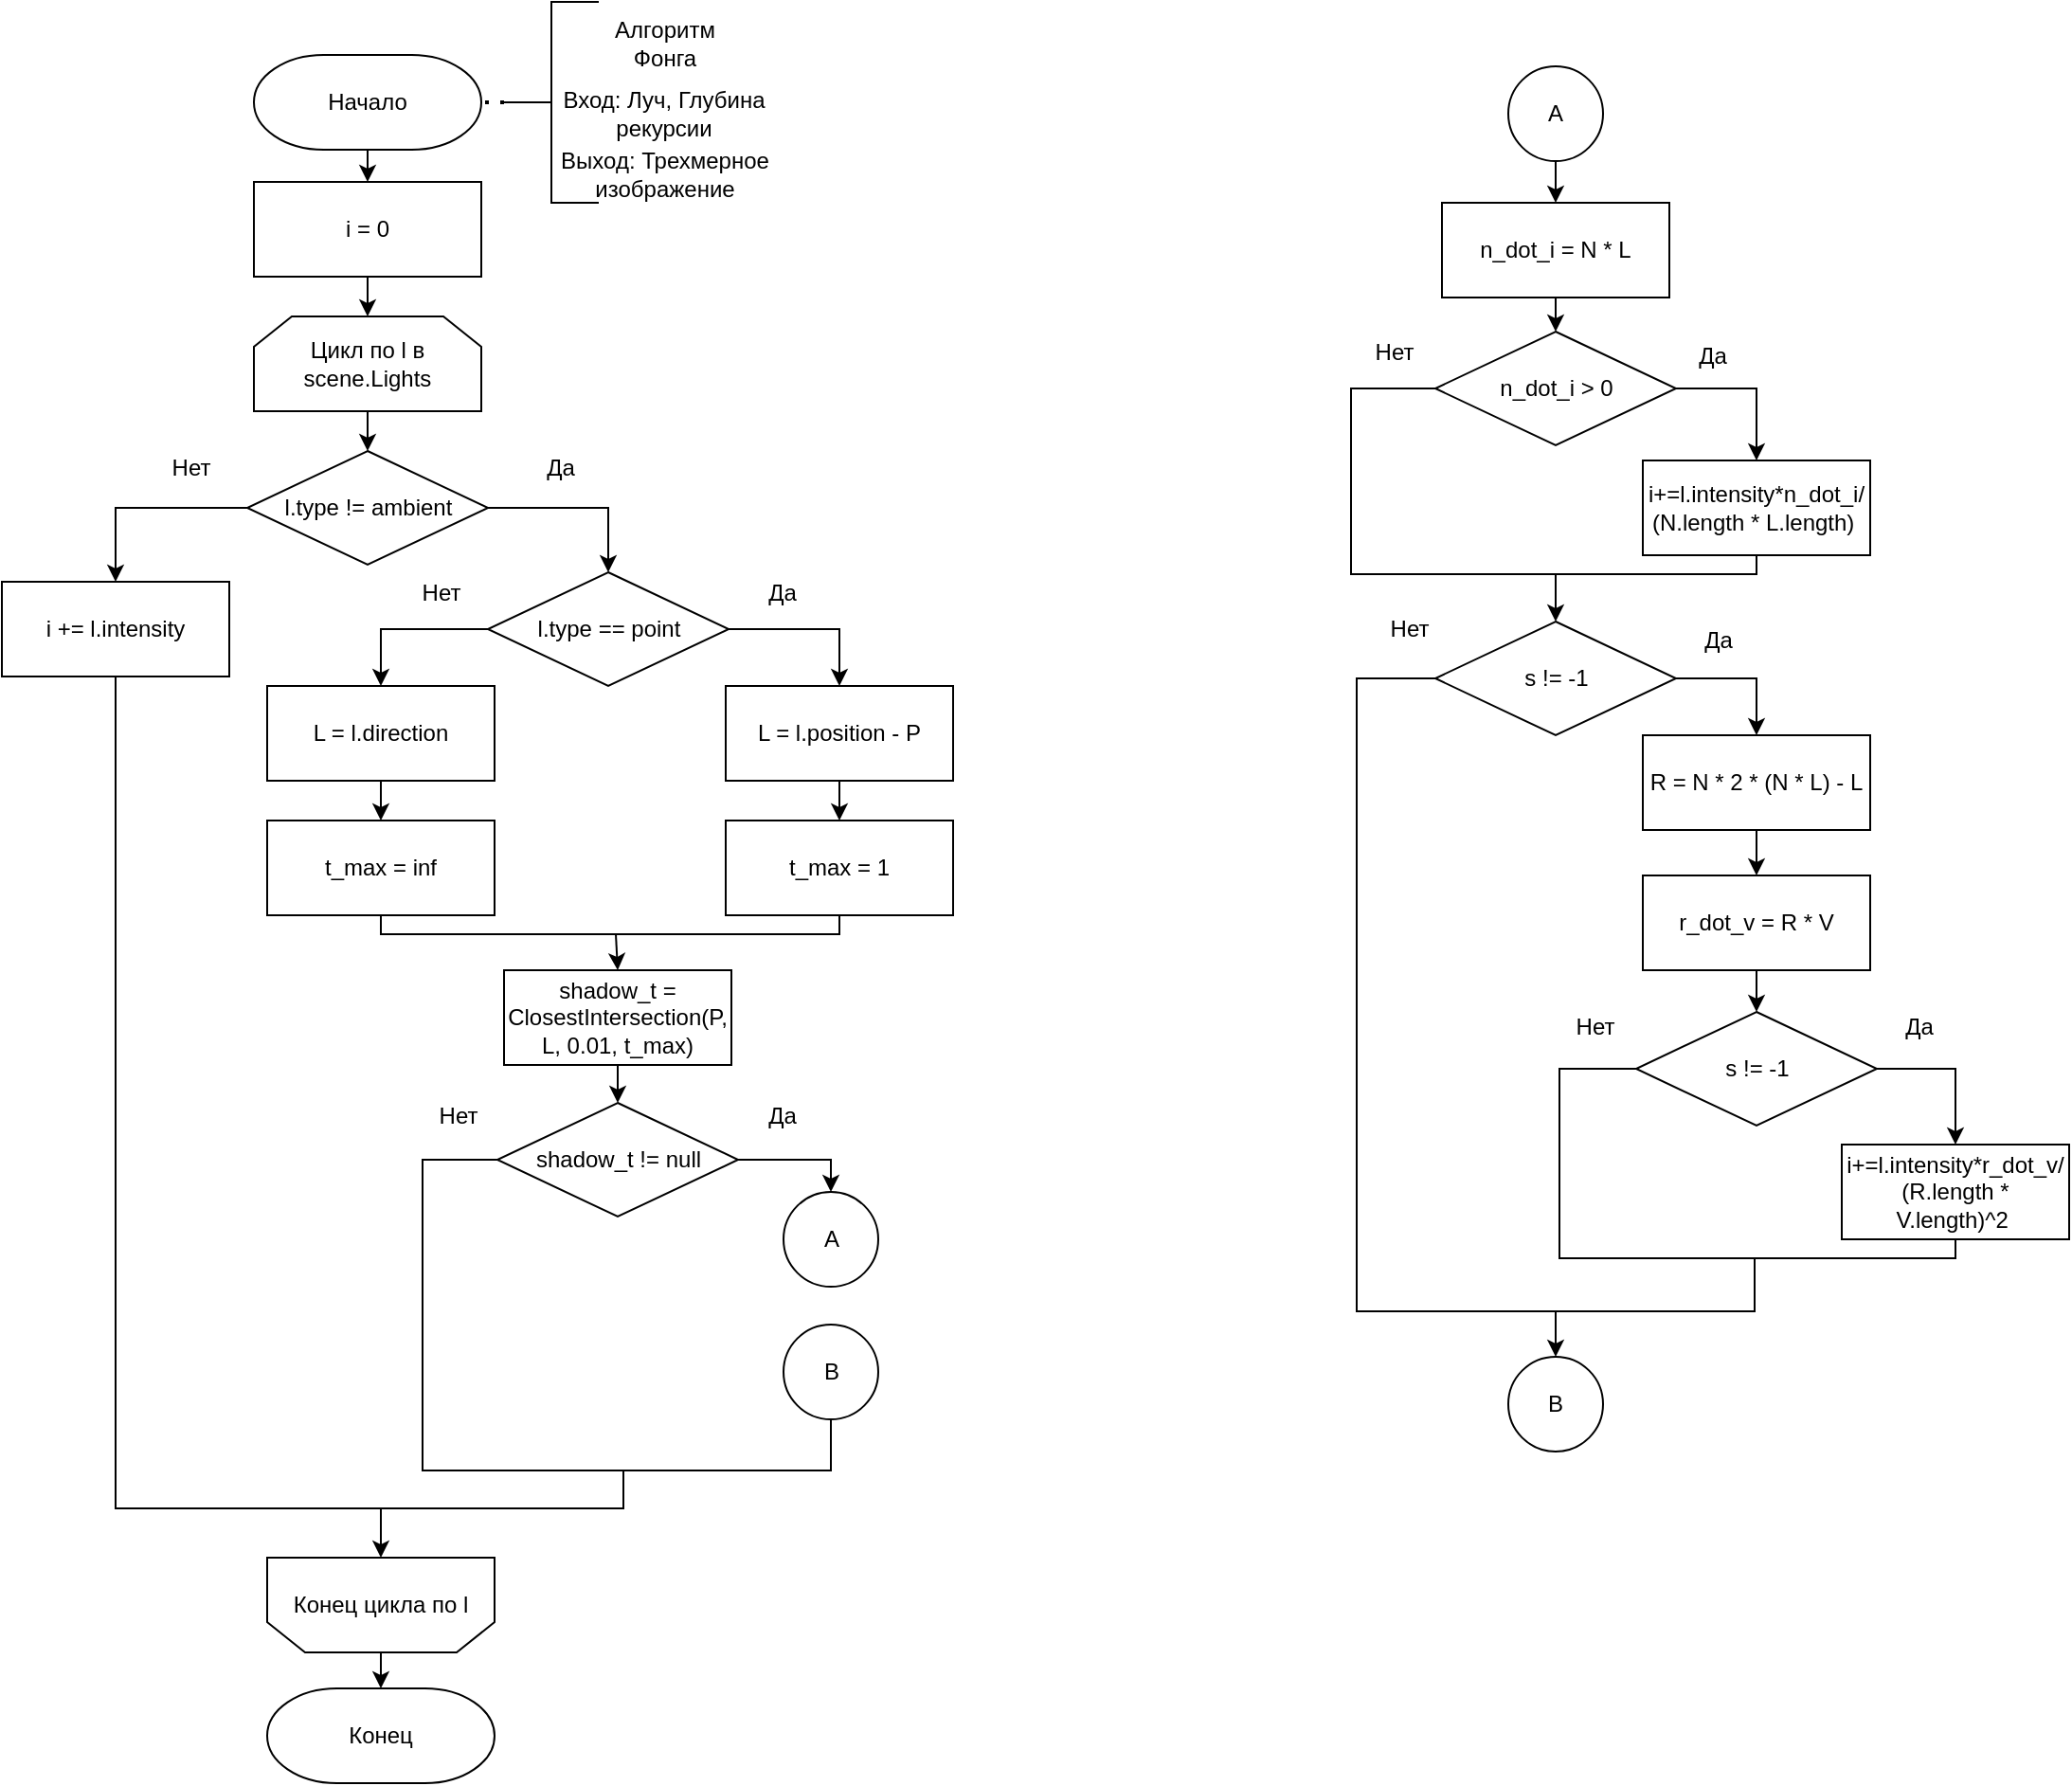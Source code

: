 <mxfile version="22.1.2" type="device">
  <diagram name="Page-1" id="nEbzUbmDdn0lPb7n5sIz">
    <mxGraphModel dx="1046" dy="716" grid="0" gridSize="10" guides="1" tooltips="1" connect="1" arrows="1" fold="1" page="0" pageScale="1" pageWidth="850" pageHeight="1100" math="0" shadow="0">
      <root>
        <mxCell id="0" />
        <mxCell id="1" parent="0" />
        <mxCell id="mNUd0pQ_lfVGHQ0Jzumy-31" value="Начало" style="strokeWidth=1;html=1;shape=mxgraph.flowchart.terminator;whiteSpace=wrap;rotation=0;" parent="1" vertex="1">
          <mxGeometry x="441" y="67" width="120" height="50" as="geometry" />
        </mxCell>
        <mxCell id="mNUd0pQ_lfVGHQ0Jzumy-32" value="" style="strokeWidth=1;html=1;shape=mxgraph.flowchart.annotation_2;align=left;labelPosition=right;pointerEvents=1;" parent="1" vertex="1">
          <mxGeometry x="573" y="39" width="50" height="106" as="geometry" />
        </mxCell>
        <mxCell id="mNUd0pQ_lfVGHQ0Jzumy-33" value="Алгоритм Фонга" style="text;html=1;strokeColor=none;fillColor=none;align=center;verticalAlign=middle;whiteSpace=wrap;rounded=0;" parent="1" vertex="1">
          <mxGeometry x="627.5" y="46" width="60" height="30" as="geometry" />
        </mxCell>
        <mxCell id="mNUd0pQ_lfVGHQ0Jzumy-34" value="Вход: Луч, Глубина рекурсии" style="text;html=1;strokeColor=none;fillColor=none;align=center;verticalAlign=middle;whiteSpace=wrap;rounded=0;" parent="1" vertex="1">
          <mxGeometry x="602" y="83" width="111" height="30" as="geometry" />
        </mxCell>
        <mxCell id="mNUd0pQ_lfVGHQ0Jzumy-35" value="Выход: Трехмерное изображение" style="text;html=1;strokeColor=none;fillColor=none;align=center;verticalAlign=middle;whiteSpace=wrap;rounded=0;" parent="1" vertex="1">
          <mxGeometry x="594.5" y="115" width="126" height="30" as="geometry" />
        </mxCell>
        <mxCell id="mNUd0pQ_lfVGHQ0Jzumy-36" value="" style="endArrow=none;dashed=1;html=1;dashPattern=1 3;strokeWidth=2;rounded=0;entryX=1;entryY=0.5;entryDx=0;entryDy=0;entryPerimeter=0;exitX=0;exitY=0.5;exitDx=0;exitDy=0;exitPerimeter=0;" parent="1" source="mNUd0pQ_lfVGHQ0Jzumy-32" target="mNUd0pQ_lfVGHQ0Jzumy-31" edge="1">
          <mxGeometry width="50" height="50" relative="1" as="geometry">
            <mxPoint x="479" y="368" as="sourcePoint" />
            <mxPoint x="529" y="318" as="targetPoint" />
          </mxGeometry>
        </mxCell>
        <mxCell id="mNUd0pQ_lfVGHQ0Jzumy-37" value="i = 0" style="rounded=0;whiteSpace=wrap;html=1;rotation=0;" parent="1" vertex="1">
          <mxGeometry x="441" y="134" width="120" height="50" as="geometry" />
        </mxCell>
        <mxCell id="mNUd0pQ_lfVGHQ0Jzumy-38" value="" style="endArrow=classic;html=1;rounded=0;entryX=0.5;entryY=0;entryDx=0;entryDy=0;exitX=0.5;exitY=1;exitDx=0;exitDy=0;exitPerimeter=0;" parent="1" source="mNUd0pQ_lfVGHQ0Jzumy-31" target="mNUd0pQ_lfVGHQ0Jzumy-37" edge="1">
          <mxGeometry width="50" height="50" relative="1" as="geometry">
            <mxPoint x="479" y="368" as="sourcePoint" />
            <mxPoint x="529" y="318" as="targetPoint" />
          </mxGeometry>
        </mxCell>
        <mxCell id="mNUd0pQ_lfVGHQ0Jzumy-39" value="l.type != ambient" style="strokeWidth=1;html=1;shape=mxgraph.flowchart.decision;whiteSpace=wrap;rotation=0;" parent="1" vertex="1">
          <mxGeometry x="437.5" y="276" width="127" height="60" as="geometry" />
        </mxCell>
        <mxCell id="mNUd0pQ_lfVGHQ0Jzumy-40" value="i += l.intensity" style="rounded=0;whiteSpace=wrap;html=1;rotation=0;" parent="1" vertex="1">
          <mxGeometry x="308" y="345" width="120" height="50" as="geometry" />
        </mxCell>
        <mxCell id="mNUd0pQ_lfVGHQ0Jzumy-44" value="shadow_t = ClosestIntersection(P, L, 0.01, t_max)" style="rounded=0;whiteSpace=wrap;html=1;rotation=0;" parent="1" vertex="1">
          <mxGeometry x="573" y="550" width="120" height="50" as="geometry" />
        </mxCell>
        <mxCell id="mNUd0pQ_lfVGHQ0Jzumy-50" value="Нет" style="text;html=1;strokeColor=none;fillColor=none;align=center;verticalAlign=middle;whiteSpace=wrap;rounded=0;" parent="1" vertex="1">
          <mxGeometry x="377.5" y="270" width="60" height="30" as="geometry" />
        </mxCell>
        <mxCell id="mNUd0pQ_lfVGHQ0Jzumy-51" value="Да" style="text;html=1;strokeColor=none;fillColor=none;align=center;verticalAlign=middle;whiteSpace=wrap;rounded=0;" parent="1" vertex="1">
          <mxGeometry x="573" y="270" width="60" height="30" as="geometry" />
        </mxCell>
        <mxCell id="mNUd0pQ_lfVGHQ0Jzumy-63" value="Конец" style="strokeWidth=1;html=1;shape=mxgraph.flowchart.terminator;whiteSpace=wrap;rotation=0;" parent="1" vertex="1">
          <mxGeometry x="448" y="929" width="120" height="50" as="geometry" />
        </mxCell>
        <mxCell id="mNUd0pQ_lfVGHQ0Jzumy-64" value="" style="endArrow=classic;html=1;rounded=0;entryX=0.5;entryY=0;entryDx=0;entryDy=0;entryPerimeter=0;exitX=0.5;exitY=0;exitDx=0;exitDy=0;" parent="1" target="mNUd0pQ_lfVGHQ0Jzumy-63" edge="1" source="SVzdQ4J9Nwyziz5WGJ2x-29">
          <mxGeometry width="50" height="50" relative="1" as="geometry">
            <mxPoint x="196" y="694" as="sourcePoint" />
            <mxPoint x="556" y="500" as="targetPoint" />
          </mxGeometry>
        </mxCell>
        <mxCell id="SVzdQ4J9Nwyziz5WGJ2x-2" value="" style="endArrow=classic;html=1;rounded=0;entryX=0.5;entryY=0;entryDx=0;entryDy=0;exitX=0.5;exitY=1;exitDx=0;exitDy=0;" parent="1" source="mNUd0pQ_lfVGHQ0Jzumy-37" target="SVzdQ4J9Nwyziz5WGJ2x-28" edge="1">
          <mxGeometry width="50" height="50" relative="1" as="geometry">
            <mxPoint x="749" y="198" as="sourcePoint" />
            <mxPoint x="501" y="205" as="targetPoint" />
          </mxGeometry>
        </mxCell>
        <mxCell id="SVzdQ4J9Nwyziz5WGJ2x-3" value="" style="endArrow=classic;html=1;rounded=0;entryX=0.5;entryY=0;entryDx=0;entryDy=0;entryPerimeter=0;exitX=0.5;exitY=1;exitDx=0;exitDy=0;" parent="1" source="SVzdQ4J9Nwyziz5WGJ2x-28" target="mNUd0pQ_lfVGHQ0Jzumy-39" edge="1">
          <mxGeometry width="50" height="50" relative="1" as="geometry">
            <mxPoint x="501" y="255" as="sourcePoint" />
            <mxPoint x="567" y="328" as="targetPoint" />
          </mxGeometry>
        </mxCell>
        <mxCell id="SVzdQ4J9Nwyziz5WGJ2x-4" value="l.type == point" style="strokeWidth=1;html=1;shape=mxgraph.flowchart.decision;whiteSpace=wrap;rotation=0;" parent="1" vertex="1">
          <mxGeometry x="564.5" y="340" width="127" height="60" as="geometry" />
        </mxCell>
        <mxCell id="SVzdQ4J9Nwyziz5WGJ2x-5" value="" style="endArrow=classic;html=1;rounded=0;entryX=0.5;entryY=0;entryDx=0;entryDy=0;exitX=0;exitY=0.5;exitDx=0;exitDy=0;exitPerimeter=0;edgeStyle=orthogonalEdgeStyle;" parent="1" source="mNUd0pQ_lfVGHQ0Jzumy-39" target="mNUd0pQ_lfVGHQ0Jzumy-40" edge="1">
          <mxGeometry width="50" height="50" relative="1" as="geometry">
            <mxPoint x="517" y="378" as="sourcePoint" />
            <mxPoint x="567" y="328" as="targetPoint" />
          </mxGeometry>
        </mxCell>
        <mxCell id="SVzdQ4J9Nwyziz5WGJ2x-6" value="" style="endArrow=classic;html=1;rounded=0;entryX=0.5;entryY=0;entryDx=0;entryDy=0;entryPerimeter=0;exitX=1;exitY=0.5;exitDx=0;exitDy=0;exitPerimeter=0;edgeStyle=orthogonalEdgeStyle;" parent="1" source="mNUd0pQ_lfVGHQ0Jzumy-39" target="SVzdQ4J9Nwyziz5WGJ2x-4" edge="1">
          <mxGeometry width="50" height="50" relative="1" as="geometry">
            <mxPoint x="517" y="378" as="sourcePoint" />
            <mxPoint x="567" y="328" as="targetPoint" />
          </mxGeometry>
        </mxCell>
        <mxCell id="SVzdQ4J9Nwyziz5WGJ2x-7" value="L = l.direction" style="rounded=0;whiteSpace=wrap;html=1;rotation=0;" parent="1" vertex="1">
          <mxGeometry x="448" y="400" width="120" height="50" as="geometry" />
        </mxCell>
        <mxCell id="SVzdQ4J9Nwyziz5WGJ2x-8" value="t_max = inf" style="rounded=0;whiteSpace=wrap;html=1;rotation=0;" parent="1" vertex="1">
          <mxGeometry x="448" y="471" width="120" height="50" as="geometry" />
        </mxCell>
        <mxCell id="SVzdQ4J9Nwyziz5WGJ2x-9" value="" style="endArrow=classic;html=1;rounded=0;entryX=0.5;entryY=0;entryDx=0;entryDy=0;exitX=0;exitY=0.5;exitDx=0;exitDy=0;exitPerimeter=0;edgeStyle=orthogonalEdgeStyle;" parent="1" source="SVzdQ4J9Nwyziz5WGJ2x-4" target="SVzdQ4J9Nwyziz5WGJ2x-7" edge="1">
          <mxGeometry width="50" height="50" relative="1" as="geometry">
            <mxPoint x="517" y="378" as="sourcePoint" />
            <mxPoint x="567" y="328" as="targetPoint" />
          </mxGeometry>
        </mxCell>
        <mxCell id="SVzdQ4J9Nwyziz5WGJ2x-10" value="" style="endArrow=classic;html=1;rounded=0;entryX=0.5;entryY=0;entryDx=0;entryDy=0;exitX=0.5;exitY=1;exitDx=0;exitDy=0;" parent="1" source="SVzdQ4J9Nwyziz5WGJ2x-7" target="SVzdQ4J9Nwyziz5WGJ2x-8" edge="1">
          <mxGeometry width="50" height="50" relative="1" as="geometry">
            <mxPoint x="517" y="378" as="sourcePoint" />
            <mxPoint x="567" y="328" as="targetPoint" />
          </mxGeometry>
        </mxCell>
        <mxCell id="SVzdQ4J9Nwyziz5WGJ2x-11" value="L = l.position - P" style="rounded=0;whiteSpace=wrap;html=1;rotation=0;" parent="1" vertex="1">
          <mxGeometry x="690" y="400" width="120" height="50" as="geometry" />
        </mxCell>
        <mxCell id="SVzdQ4J9Nwyziz5WGJ2x-12" value="t_max = 1" style="rounded=0;whiteSpace=wrap;html=1;rotation=0;" parent="1" vertex="1">
          <mxGeometry x="690" y="471" width="120" height="50" as="geometry" />
        </mxCell>
        <mxCell id="SVzdQ4J9Nwyziz5WGJ2x-13" value="" style="endArrow=classic;html=1;rounded=0;entryX=0.5;entryY=0;entryDx=0;entryDy=0;exitX=1;exitY=0.5;exitDx=0;exitDy=0;exitPerimeter=0;edgeStyle=orthogonalEdgeStyle;" parent="1" source="SVzdQ4J9Nwyziz5WGJ2x-4" target="SVzdQ4J9Nwyziz5WGJ2x-11" edge="1">
          <mxGeometry width="50" height="50" relative="1" as="geometry">
            <mxPoint x="517" y="378" as="sourcePoint" />
            <mxPoint x="567" y="328" as="targetPoint" />
          </mxGeometry>
        </mxCell>
        <mxCell id="SVzdQ4J9Nwyziz5WGJ2x-14" value="" style="endArrow=classic;html=1;rounded=0;entryX=0.5;entryY=0;entryDx=0;entryDy=0;exitX=0.5;exitY=1;exitDx=0;exitDy=0;" parent="1" source="SVzdQ4J9Nwyziz5WGJ2x-11" target="SVzdQ4J9Nwyziz5WGJ2x-12" edge="1">
          <mxGeometry width="50" height="50" relative="1" as="geometry">
            <mxPoint x="517" y="378" as="sourcePoint" />
            <mxPoint x="567" y="328" as="targetPoint" />
          </mxGeometry>
        </mxCell>
        <mxCell id="SVzdQ4J9Nwyziz5WGJ2x-15" value="" style="endArrow=none;html=1;rounded=0;entryX=0.5;entryY=1;entryDx=0;entryDy=0;exitX=0.5;exitY=1;exitDx=0;exitDy=0;edgeStyle=orthogonalEdgeStyle;" parent="1" source="SVzdQ4J9Nwyziz5WGJ2x-8" target="SVzdQ4J9Nwyziz5WGJ2x-12" edge="1">
          <mxGeometry width="50" height="50" relative="1" as="geometry">
            <mxPoint x="517" y="557" as="sourcePoint" />
            <mxPoint x="567" y="507" as="targetPoint" />
          </mxGeometry>
        </mxCell>
        <mxCell id="SVzdQ4J9Nwyziz5WGJ2x-16" value="" style="endArrow=classic;html=1;rounded=0;entryX=0.5;entryY=0;entryDx=0;entryDy=0;" parent="1" target="mNUd0pQ_lfVGHQ0Jzumy-44" edge="1">
          <mxGeometry width="50" height="50" relative="1" as="geometry">
            <mxPoint x="632" y="531" as="sourcePoint" />
            <mxPoint x="567" y="507" as="targetPoint" />
          </mxGeometry>
        </mxCell>
        <mxCell id="SVzdQ4J9Nwyziz5WGJ2x-17" value="shadow_t != null" style="strokeWidth=1;html=1;shape=mxgraph.flowchart.decision;whiteSpace=wrap;rotation=0;" parent="1" vertex="1">
          <mxGeometry x="569.5" y="620" width="127" height="60" as="geometry" />
        </mxCell>
        <mxCell id="SVzdQ4J9Nwyziz5WGJ2x-18" value="" style="endArrow=classic;html=1;rounded=0;entryX=0.5;entryY=0;entryDx=0;entryDy=0;entryPerimeter=0;exitX=0.5;exitY=1;exitDx=0;exitDy=0;" parent="1" source="mNUd0pQ_lfVGHQ0Jzumy-44" target="SVzdQ4J9Nwyziz5WGJ2x-17" edge="1">
          <mxGeometry width="50" height="50" relative="1" as="geometry">
            <mxPoint x="517" y="557" as="sourcePoint" />
            <mxPoint x="567" y="507" as="targetPoint" />
          </mxGeometry>
        </mxCell>
        <mxCell id="SVzdQ4J9Nwyziz5WGJ2x-21" value="" style="endArrow=classic;html=1;rounded=0;exitX=1;exitY=0.5;exitDx=0;exitDy=0;exitPerimeter=0;entryX=0.5;entryY=0;entryDx=0;entryDy=0;edgeStyle=orthogonalEdgeStyle;" parent="1" source="SVzdQ4J9Nwyziz5WGJ2x-17" target="SVzdQ4J9Nwyziz5WGJ2x-24" edge="1">
          <mxGeometry width="50" height="50" relative="1" as="geometry">
            <mxPoint x="517" y="615" as="sourcePoint" />
            <mxPoint x="746" y="667" as="targetPoint" />
          </mxGeometry>
        </mxCell>
        <mxCell id="SVzdQ4J9Nwyziz5WGJ2x-22" value="" style="endArrow=none;html=1;rounded=0;entryX=0;entryY=0.5;entryDx=0;entryDy=0;entryPerimeter=0;exitX=0.5;exitY=1;exitDx=0;exitDy=0;edgeStyle=orthogonalEdgeStyle;" parent="1" source="SVzdQ4J9Nwyziz5WGJ2x-25" target="SVzdQ4J9Nwyziz5WGJ2x-17" edge="1">
          <mxGeometry width="50" height="50" relative="1" as="geometry">
            <mxPoint x="746" y="804" as="sourcePoint" />
            <mxPoint x="511" y="640" as="targetPoint" />
            <Array as="points">
              <mxPoint x="746" y="787" />
              <mxPoint x="746" y="814" />
              <mxPoint x="530" y="814" />
              <mxPoint x="530" y="650" />
            </Array>
          </mxGeometry>
        </mxCell>
        <mxCell id="SVzdQ4J9Nwyziz5WGJ2x-24" value="A" style="ellipse;whiteSpace=wrap;html=1;aspect=fixed;rotation=0;" parent="1" vertex="1">
          <mxGeometry x="720.5" y="667" width="50" height="50" as="geometry" />
        </mxCell>
        <mxCell id="SVzdQ4J9Nwyziz5WGJ2x-25" value="B" style="ellipse;whiteSpace=wrap;html=1;aspect=fixed;rotation=0;" parent="1" vertex="1">
          <mxGeometry x="720.5" y="737" width="50" height="50" as="geometry" />
        </mxCell>
        <mxCell id="SVzdQ4J9Nwyziz5WGJ2x-26" value="" style="endArrow=none;html=1;rounded=0;entryX=0.5;entryY=1;entryDx=0;entryDy=0;edgeStyle=orthogonalEdgeStyle;" parent="1" target="mNUd0pQ_lfVGHQ0Jzumy-40" edge="1">
          <mxGeometry width="50" height="50" relative="1" as="geometry">
            <mxPoint x="636" y="814" as="sourcePoint" />
            <mxPoint x="567" y="653" as="targetPoint" />
            <Array as="points">
              <mxPoint x="636" y="834" />
              <mxPoint x="368" y="834" />
            </Array>
          </mxGeometry>
        </mxCell>
        <mxCell id="SVzdQ4J9Nwyziz5WGJ2x-28" value="Цикл по l в scene.Lights" style="shape=loopLimit;whiteSpace=wrap;html=1;rotation=0;" parent="1" vertex="1">
          <mxGeometry x="441" y="205" width="120" height="50" as="geometry" />
        </mxCell>
        <mxCell id="SVzdQ4J9Nwyziz5WGJ2x-29" value="Конец цикла по l" style="shape=loopLimit;whiteSpace=wrap;html=1;rotation=0;direction=west;" parent="1" vertex="1">
          <mxGeometry x="448" y="860" width="120" height="50" as="geometry" />
        </mxCell>
        <mxCell id="QjmPOf2P_LDhife2m_if-1" value="Да" style="text;html=1;strokeColor=none;fillColor=none;align=center;verticalAlign=middle;whiteSpace=wrap;rounded=0;" vertex="1" parent="1">
          <mxGeometry x="690" y="336" width="60" height="30" as="geometry" />
        </mxCell>
        <mxCell id="QjmPOf2P_LDhife2m_if-3" value="Нет" style="text;html=1;strokeColor=none;fillColor=none;align=center;verticalAlign=middle;whiteSpace=wrap;rounded=0;" vertex="1" parent="1">
          <mxGeometry x="509.5" y="336" width="60" height="30" as="geometry" />
        </mxCell>
        <mxCell id="QjmPOf2P_LDhife2m_if-4" value="Да" style="text;html=1;strokeColor=none;fillColor=none;align=center;verticalAlign=middle;whiteSpace=wrap;rounded=0;" vertex="1" parent="1">
          <mxGeometry x="690" y="612" width="60" height="30" as="geometry" />
        </mxCell>
        <mxCell id="QjmPOf2P_LDhife2m_if-5" value="Нет" style="text;html=1;strokeColor=none;fillColor=none;align=center;verticalAlign=middle;whiteSpace=wrap;rounded=0;" vertex="1" parent="1">
          <mxGeometry x="519" y="612" width="60" height="30" as="geometry" />
        </mxCell>
        <mxCell id="QjmPOf2P_LDhife2m_if-6" value="" style="endArrow=classic;html=1;rounded=0;entryX=0.5;entryY=1;entryDx=0;entryDy=0;" edge="1" parent="1" target="SVzdQ4J9Nwyziz5WGJ2x-29">
          <mxGeometry width="50" height="50" relative="1" as="geometry">
            <mxPoint x="508" y="834" as="sourcePoint" />
            <mxPoint x="582" y="795" as="targetPoint" />
          </mxGeometry>
        </mxCell>
        <mxCell id="QjmPOf2P_LDhife2m_if-7" value="A" style="ellipse;whiteSpace=wrap;html=1;aspect=fixed;rotation=0;" vertex="1" parent="1">
          <mxGeometry x="1103" y="73" width="50" height="50" as="geometry" />
        </mxCell>
        <mxCell id="QjmPOf2P_LDhife2m_if-8" value="n_dot_i &amp;gt; 0" style="strokeWidth=1;html=1;shape=mxgraph.flowchart.decision;whiteSpace=wrap;rotation=0;" vertex="1" parent="1">
          <mxGeometry x="1064.5" y="213" width="127" height="60" as="geometry" />
        </mxCell>
        <mxCell id="QjmPOf2P_LDhife2m_if-9" value="n_dot_i = N * L" style="rounded=0;whiteSpace=wrap;html=1;rotation=0;" vertex="1" parent="1">
          <mxGeometry x="1068" y="145" width="120" height="50" as="geometry" />
        </mxCell>
        <mxCell id="QjmPOf2P_LDhife2m_if-10" value="" style="endArrow=classic;html=1;rounded=0;entryX=0.5;entryY=0;entryDx=0;entryDy=0;exitX=0.5;exitY=1;exitDx=0;exitDy=0;" edge="1" parent="1" source="QjmPOf2P_LDhife2m_if-7" target="QjmPOf2P_LDhife2m_if-9">
          <mxGeometry width="50" height="50" relative="1" as="geometry">
            <mxPoint x="907" y="420" as="sourcePoint" />
            <mxPoint x="957" y="370" as="targetPoint" />
          </mxGeometry>
        </mxCell>
        <mxCell id="QjmPOf2P_LDhife2m_if-11" value="" style="endArrow=classic;html=1;rounded=0;entryX=0.5;entryY=0;entryDx=0;entryDy=0;entryPerimeter=0;exitX=0.5;exitY=1;exitDx=0;exitDy=0;" edge="1" parent="1" source="QjmPOf2P_LDhife2m_if-9" target="QjmPOf2P_LDhife2m_if-8">
          <mxGeometry width="50" height="50" relative="1" as="geometry">
            <mxPoint x="907" y="420" as="sourcePoint" />
            <mxPoint x="957" y="370" as="targetPoint" />
          </mxGeometry>
        </mxCell>
        <mxCell id="QjmPOf2P_LDhife2m_if-12" value="i+=l.intensity*n_dot_i/&lt;br&gt;(N.length * L.length)&amp;nbsp;" style="rounded=0;whiteSpace=wrap;html=1;rotation=0;" vertex="1" parent="1">
          <mxGeometry x="1174" y="281" width="120" height="50" as="geometry" />
        </mxCell>
        <mxCell id="QjmPOf2P_LDhife2m_if-13" value="" style="endArrow=classic;html=1;rounded=0;entryX=0.5;entryY=0;entryDx=0;entryDy=0;exitX=1;exitY=0.5;exitDx=0;exitDy=0;exitPerimeter=0;edgeStyle=orthogonalEdgeStyle;" edge="1" parent="1" source="QjmPOf2P_LDhife2m_if-8" target="QjmPOf2P_LDhife2m_if-12">
          <mxGeometry width="50" height="50" relative="1" as="geometry">
            <mxPoint x="907" y="420" as="sourcePoint" />
            <mxPoint x="957" y="370" as="targetPoint" />
          </mxGeometry>
        </mxCell>
        <mxCell id="QjmPOf2P_LDhife2m_if-17" value="" style="endArrow=none;html=1;rounded=0;entryX=0;entryY=0.5;entryDx=0;entryDy=0;entryPerimeter=0;exitX=0.5;exitY=1;exitDx=0;exitDy=0;edgeStyle=orthogonalEdgeStyle;" edge="1" parent="1" source="QjmPOf2P_LDhife2m_if-12" target="QjmPOf2P_LDhife2m_if-8">
          <mxGeometry width="50" height="50" relative="1" as="geometry">
            <mxPoint x="907" y="420" as="sourcePoint" />
            <mxPoint x="957" y="370" as="targetPoint" />
            <Array as="points">
              <mxPoint x="1234" y="341" />
              <mxPoint x="1020" y="341" />
              <mxPoint x="1020" y="243" />
            </Array>
          </mxGeometry>
        </mxCell>
        <mxCell id="QjmPOf2P_LDhife2m_if-18" value="s != -1" style="strokeWidth=1;html=1;shape=mxgraph.flowchart.decision;whiteSpace=wrap;rotation=0;" vertex="1" parent="1">
          <mxGeometry x="1064.5" y="366" width="127" height="60" as="geometry" />
        </mxCell>
        <mxCell id="QjmPOf2P_LDhife2m_if-19" value="" style="endArrow=classic;html=1;rounded=0;entryX=0.5;entryY=0;entryDx=0;entryDy=0;entryPerimeter=0;" edge="1" parent="1" target="QjmPOf2P_LDhife2m_if-18">
          <mxGeometry width="50" height="50" relative="1" as="geometry">
            <mxPoint x="1128" y="341" as="sourcePoint" />
            <mxPoint x="957" y="370" as="targetPoint" />
          </mxGeometry>
        </mxCell>
        <mxCell id="QjmPOf2P_LDhife2m_if-20" value="R = N * 2 * (N * L) - L" style="rounded=0;whiteSpace=wrap;html=1;rotation=0;" vertex="1" parent="1">
          <mxGeometry x="1174" y="426" width="120" height="50" as="geometry" />
        </mxCell>
        <mxCell id="QjmPOf2P_LDhife2m_if-21" value="r_dot_v = R * V" style="rounded=0;whiteSpace=wrap;html=1;rotation=0;" vertex="1" parent="1">
          <mxGeometry x="1174" y="500" width="120" height="50" as="geometry" />
        </mxCell>
        <mxCell id="QjmPOf2P_LDhife2m_if-22" value="" style="endArrow=classic;html=1;rounded=0;entryX=0.5;entryY=0;entryDx=0;entryDy=0;exitX=1;exitY=0.5;exitDx=0;exitDy=0;exitPerimeter=0;edgeStyle=orthogonalEdgeStyle;" edge="1" parent="1" source="QjmPOf2P_LDhife2m_if-18" target="QjmPOf2P_LDhife2m_if-20">
          <mxGeometry width="50" height="50" relative="1" as="geometry">
            <mxPoint x="1057" y="461" as="sourcePoint" />
            <mxPoint x="1107" y="411" as="targetPoint" />
          </mxGeometry>
        </mxCell>
        <mxCell id="QjmPOf2P_LDhife2m_if-23" value="" style="endArrow=classic;html=1;rounded=0;entryX=0.5;entryY=0;entryDx=0;entryDy=0;exitX=0.5;exitY=1;exitDx=0;exitDy=0;" edge="1" parent="1" source="QjmPOf2P_LDhife2m_if-20" target="QjmPOf2P_LDhife2m_if-21">
          <mxGeometry width="50" height="50" relative="1" as="geometry">
            <mxPoint x="1057" y="461" as="sourcePoint" />
            <mxPoint x="1107" y="411" as="targetPoint" />
          </mxGeometry>
        </mxCell>
        <mxCell id="QjmPOf2P_LDhife2m_if-24" value="s != -1" style="strokeWidth=1;html=1;shape=mxgraph.flowchart.decision;whiteSpace=wrap;rotation=0;" vertex="1" parent="1">
          <mxGeometry x="1170.5" y="572" width="127" height="60" as="geometry" />
        </mxCell>
        <mxCell id="QjmPOf2P_LDhife2m_if-25" value="" style="endArrow=classic;html=1;rounded=0;entryX=0.5;entryY=0;entryDx=0;entryDy=0;entryPerimeter=0;exitX=0.5;exitY=1;exitDx=0;exitDy=0;" edge="1" parent="1" source="QjmPOf2P_LDhife2m_if-21" target="QjmPOf2P_LDhife2m_if-24">
          <mxGeometry width="50" height="50" relative="1" as="geometry">
            <mxPoint x="1057" y="461" as="sourcePoint" />
            <mxPoint x="1107" y="411" as="targetPoint" />
          </mxGeometry>
        </mxCell>
        <mxCell id="QjmPOf2P_LDhife2m_if-26" value="i+=l.intensity*r_dot_v/&lt;br&gt;(R.length * V.length)^2&amp;nbsp;" style="rounded=0;whiteSpace=wrap;html=1;rotation=0;" vertex="1" parent="1">
          <mxGeometry x="1279" y="642" width="120" height="50" as="geometry" />
        </mxCell>
        <mxCell id="QjmPOf2P_LDhife2m_if-27" value="" style="endArrow=classic;html=1;rounded=0;entryX=0.5;entryY=0;entryDx=0;entryDy=0;exitX=1;exitY=0.5;exitDx=0;exitDy=0;exitPerimeter=0;edgeStyle=orthogonalEdgeStyle;" edge="1" parent="1" source="QjmPOf2P_LDhife2m_if-24" target="QjmPOf2P_LDhife2m_if-26">
          <mxGeometry width="50" height="50" relative="1" as="geometry">
            <mxPoint x="1057" y="461" as="sourcePoint" />
            <mxPoint x="1107" y="411" as="targetPoint" />
          </mxGeometry>
        </mxCell>
        <mxCell id="QjmPOf2P_LDhife2m_if-28" value="" style="endArrow=none;html=1;rounded=0;entryX=0;entryY=0.5;entryDx=0;entryDy=0;entryPerimeter=0;edgeStyle=orthogonalEdgeStyle;" edge="1" parent="1" target="QjmPOf2P_LDhife2m_if-18">
          <mxGeometry width="50" height="50" relative="1" as="geometry">
            <mxPoint x="1233" y="702" as="sourcePoint" />
            <mxPoint x="1107" y="481" as="targetPoint" />
            <Array as="points">
              <mxPoint x="1233" y="730" />
              <mxPoint x="1023" y="730" />
              <mxPoint x="1023" y="396" />
            </Array>
          </mxGeometry>
        </mxCell>
        <mxCell id="QjmPOf2P_LDhife2m_if-29" value="" style="endArrow=none;html=1;rounded=0;entryX=0;entryY=0.5;entryDx=0;entryDy=0;entryPerimeter=0;exitX=0.5;exitY=1;exitDx=0;exitDy=0;edgeStyle=orthogonalEdgeStyle;" edge="1" parent="1" source="QjmPOf2P_LDhife2m_if-26" target="QjmPOf2P_LDhife2m_if-24">
          <mxGeometry width="50" height="50" relative="1" as="geometry">
            <mxPoint x="1057" y="531" as="sourcePoint" />
            <mxPoint x="1107" y="481" as="targetPoint" />
            <Array as="points">
              <mxPoint x="1339" y="702" />
              <mxPoint x="1130" y="702" />
              <mxPoint x="1130" y="602" />
            </Array>
          </mxGeometry>
        </mxCell>
        <mxCell id="QjmPOf2P_LDhife2m_if-30" value="B" style="ellipse;whiteSpace=wrap;html=1;aspect=fixed;rotation=0;" vertex="1" parent="1">
          <mxGeometry x="1103" y="754" width="50" height="50" as="geometry" />
        </mxCell>
        <mxCell id="QjmPOf2P_LDhife2m_if-31" value="" style="endArrow=classic;html=1;rounded=0;entryX=0.5;entryY=0;entryDx=0;entryDy=0;" edge="1" parent="1" target="QjmPOf2P_LDhife2m_if-30">
          <mxGeometry width="50" height="50" relative="1" as="geometry">
            <mxPoint x="1128" y="730" as="sourcePoint" />
            <mxPoint x="994" y="579" as="targetPoint" />
          </mxGeometry>
        </mxCell>
        <mxCell id="QjmPOf2P_LDhife2m_if-32" value="Да" style="text;html=1;strokeColor=none;fillColor=none;align=center;verticalAlign=middle;whiteSpace=wrap;rounded=0;" vertex="1" parent="1">
          <mxGeometry x="1181" y="211" width="60" height="30" as="geometry" />
        </mxCell>
        <mxCell id="QjmPOf2P_LDhife2m_if-33" value="Нет" style="text;html=1;strokeColor=none;fillColor=none;align=center;verticalAlign=middle;whiteSpace=wrap;rounded=0;" vertex="1" parent="1">
          <mxGeometry x="1013" y="209" width="60" height="30" as="geometry" />
        </mxCell>
        <mxCell id="QjmPOf2P_LDhife2m_if-34" value="Нет" style="text;html=1;strokeColor=none;fillColor=none;align=center;verticalAlign=middle;whiteSpace=wrap;rounded=0;" vertex="1" parent="1">
          <mxGeometry x="1021" y="355" width="60" height="30" as="geometry" />
        </mxCell>
        <mxCell id="QjmPOf2P_LDhife2m_if-35" value="Да" style="text;html=1;strokeColor=none;fillColor=none;align=center;verticalAlign=middle;whiteSpace=wrap;rounded=0;" vertex="1" parent="1">
          <mxGeometry x="1184" y="361" width="60" height="30" as="geometry" />
        </mxCell>
        <mxCell id="QjmPOf2P_LDhife2m_if-36" value="Да" style="text;html=1;strokeColor=none;fillColor=none;align=center;verticalAlign=middle;whiteSpace=wrap;rounded=0;" vertex="1" parent="1">
          <mxGeometry x="1290" y="565" width="60" height="30" as="geometry" />
        </mxCell>
        <mxCell id="QjmPOf2P_LDhife2m_if-37" value="Нет" style="text;html=1;strokeColor=none;fillColor=none;align=center;verticalAlign=middle;whiteSpace=wrap;rounded=0;" vertex="1" parent="1">
          <mxGeometry x="1119" y="565" width="60" height="30" as="geometry" />
        </mxCell>
      </root>
    </mxGraphModel>
  </diagram>
</mxfile>
